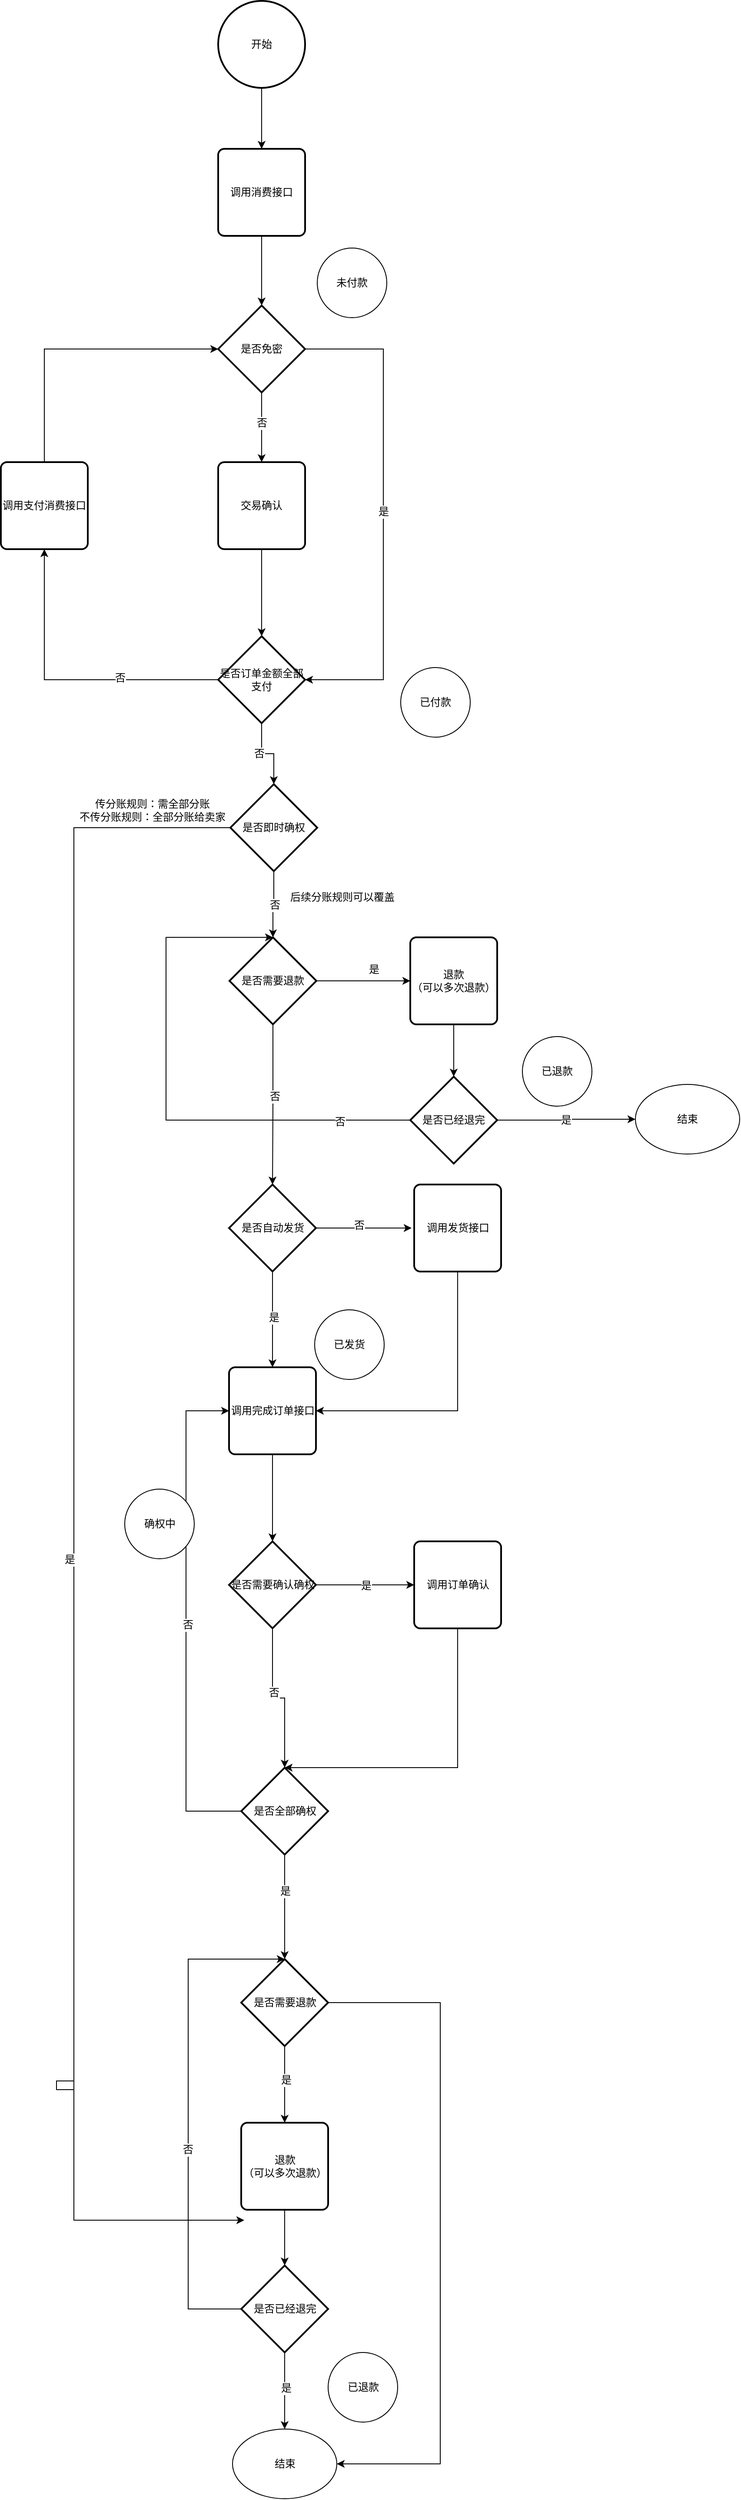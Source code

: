 <mxfile pages="1" version="11.2.8" type="github"><diagram id="ovY-8ms0-T5zAEjetwjA" name="Page-1"><mxGraphModel dx="2013" dy="565" grid="1" gridSize="10" guides="1" tooltips="1" connect="1" arrows="1" fold="1" page="1" pageScale="1" pageWidth="827" pageHeight="1169" math="0" shadow="0"><root><mxCell id="0"/><mxCell id="1" parent="0"/><mxCell id="IKBhhNESWlQIOQeT9uGv-4" style="edgeStyle=orthogonalEdgeStyle;rounded=0;orthogonalLoop=1;jettySize=auto;html=1;entryX=0.5;entryY=0;entryDx=0;entryDy=0;" parent="1" source="IKBhhNESWlQIOQeT9uGv-1" target="IKBhhNESWlQIOQeT9uGv-2" edge="1"><mxGeometry relative="1" as="geometry"/></mxCell><mxCell id="IKBhhNESWlQIOQeT9uGv-1" value="开始" style="strokeWidth=2;html=1;shape=mxgraph.flowchart.start_2;whiteSpace=wrap;" parent="1" vertex="1"><mxGeometry x="100" y="20" width="100" height="100" as="geometry"/></mxCell><mxCell id="IKBhhNESWlQIOQeT9uGv-5" style="edgeStyle=orthogonalEdgeStyle;rounded=0;orthogonalLoop=1;jettySize=auto;html=1;entryX=0.5;entryY=0;entryDx=0;entryDy=0;entryPerimeter=0;" parent="1" source="IKBhhNESWlQIOQeT9uGv-2" target="IKBhhNESWlQIOQeT9uGv-3" edge="1"><mxGeometry relative="1" as="geometry"/></mxCell><mxCell id="IKBhhNESWlQIOQeT9uGv-2" value="调用消费接口" style="rounded=1;whiteSpace=wrap;html=1;absoluteArcSize=1;arcSize=14;strokeWidth=2;" parent="1" vertex="1"><mxGeometry x="100" y="190" width="100" height="100" as="geometry"/></mxCell><mxCell id="IKBhhNESWlQIOQeT9uGv-7" style="edgeStyle=orthogonalEdgeStyle;rounded=0;orthogonalLoop=1;jettySize=auto;html=1;" parent="1" source="IKBhhNESWlQIOQeT9uGv-3" target="IKBhhNESWlQIOQeT9uGv-6" edge="1"><mxGeometry relative="1" as="geometry"/></mxCell><mxCell id="IKBhhNESWlQIOQeT9uGv-8" value="否" style="text;html=1;resizable=0;points=[];align=center;verticalAlign=middle;labelBackgroundColor=#ffffff;" parent="IKBhhNESWlQIOQeT9uGv-7" vertex="1" connectable="0"><mxGeometry x="-0.125" relative="1" as="geometry"><mxPoint as="offset"/></mxGeometry></mxCell><mxCell id="IKBhhNESWlQIOQeT9uGv-32" style="edgeStyle=orthogonalEdgeStyle;rounded=0;orthogonalLoop=1;jettySize=auto;html=1;entryX=1;entryY=0.5;entryDx=0;entryDy=0;entryPerimeter=0;" parent="1" source="IKBhhNESWlQIOQeT9uGv-3" target="IKBhhNESWlQIOQeT9uGv-9" edge="1"><mxGeometry relative="1" as="geometry"><Array as="points"><mxPoint x="290" y="420"/><mxPoint x="290" y="800"/></Array></mxGeometry></mxCell><mxCell id="IKBhhNESWlQIOQeT9uGv-34" value="是" style="text;html=1;resizable=0;points=[];align=center;verticalAlign=middle;labelBackgroundColor=#ffffff;" parent="IKBhhNESWlQIOQeT9uGv-32" vertex="1" connectable="0"><mxGeometry x="-0.011" relative="1" as="geometry"><mxPoint as="offset"/></mxGeometry></mxCell><mxCell id="IKBhhNESWlQIOQeT9uGv-3" value="是否免密" style="strokeWidth=2;html=1;shape=mxgraph.flowchart.decision;whiteSpace=wrap;" parent="1" vertex="1"><mxGeometry x="100" y="370" width="100" height="100" as="geometry"/></mxCell><mxCell id="IKBhhNESWlQIOQeT9uGv-10" style="edgeStyle=orthogonalEdgeStyle;rounded=0;orthogonalLoop=1;jettySize=auto;html=1;" parent="1" source="IKBhhNESWlQIOQeT9uGv-6" target="IKBhhNESWlQIOQeT9uGv-9" edge="1"><mxGeometry relative="1" as="geometry"/></mxCell><mxCell id="IKBhhNESWlQIOQeT9uGv-6" value="交易确认" style="rounded=1;whiteSpace=wrap;html=1;absoluteArcSize=1;arcSize=14;strokeWidth=2;" parent="1" vertex="1"><mxGeometry x="100" y="550" width="100" height="100" as="geometry"/></mxCell><mxCell id="IKBhhNESWlQIOQeT9uGv-12" style="edgeStyle=orthogonalEdgeStyle;rounded=0;orthogonalLoop=1;jettySize=auto;html=1;" parent="1" source="IKBhhNESWlQIOQeT9uGv-9" target="IKBhhNESWlQIOQeT9uGv-11" edge="1"><mxGeometry relative="1" as="geometry"/></mxCell><mxCell id="IKBhhNESWlQIOQeT9uGv-14" value="否" style="text;html=1;resizable=0;points=[];align=center;verticalAlign=middle;labelBackgroundColor=#ffffff;" parent="IKBhhNESWlQIOQeT9uGv-12" vertex="1" connectable="0"><mxGeometry x="-0.352" y="-2" relative="1" as="geometry"><mxPoint as="offset"/></mxGeometry></mxCell><mxCell id="4Zq7dmjU6urjKig2_sal-65" style="edgeStyle=orthogonalEdgeStyle;rounded=0;orthogonalLoop=1;jettySize=auto;html=1;entryX=0.5;entryY=0;entryDx=0;entryDy=0;entryPerimeter=0;" edge="1" parent="1" source="IKBhhNESWlQIOQeT9uGv-9" target="IKBhhNESWlQIOQeT9uGv-16"><mxGeometry relative="1" as="geometry"/></mxCell><mxCell id="4Zq7dmjU6urjKig2_sal-66" value="否" style="text;html=1;resizable=0;points=[];align=center;verticalAlign=middle;labelBackgroundColor=#ffffff;" vertex="1" connectable="0" parent="4Zq7dmjU6urjKig2_sal-65"><mxGeometry x="-0.179" y="-3" relative="1" as="geometry"><mxPoint as="offset"/></mxGeometry></mxCell><mxCell id="IKBhhNESWlQIOQeT9uGv-9" value="是否订单金额全部支付" style="strokeWidth=2;html=1;shape=mxgraph.flowchart.decision;whiteSpace=wrap;" parent="1" vertex="1"><mxGeometry x="100" y="750" width="100" height="100" as="geometry"/></mxCell><mxCell id="IKBhhNESWlQIOQeT9uGv-13" style="edgeStyle=orthogonalEdgeStyle;rounded=0;orthogonalLoop=1;jettySize=auto;html=1;entryX=0;entryY=0.5;entryDx=0;entryDy=0;entryPerimeter=0;exitX=0.5;exitY=0;exitDx=0;exitDy=0;" parent="1" source="IKBhhNESWlQIOQeT9uGv-11" target="IKBhhNESWlQIOQeT9uGv-3" edge="1"><mxGeometry relative="1" as="geometry"><Array as="points"><mxPoint x="-100" y="420"/></Array></mxGeometry></mxCell><mxCell id="IKBhhNESWlQIOQeT9uGv-11" value="调用支付消费接口" style="rounded=1;whiteSpace=wrap;html=1;absoluteArcSize=1;arcSize=14;strokeWidth=2;" parent="1" vertex="1"><mxGeometry x="-150" y="550" width="100" height="100" as="geometry"/></mxCell><mxCell id="IKBhhNESWlQIOQeT9uGv-35" style="edgeStyle=orthogonalEdgeStyle;rounded=0;orthogonalLoop=1;jettySize=auto;html=1;" parent="1" source="IKBhhNESWlQIOQeT9uGv-16" edge="1"><mxGeometry relative="1" as="geometry"><mxPoint x="130" y="2570" as="targetPoint"/><Array as="points"><mxPoint x="-66" y="970"/><mxPoint x="-66" y="2420"/><mxPoint x="-86" y="2420"/><mxPoint x="-86" y="2410"/><mxPoint x="-66" y="2410"/><mxPoint x="-66" y="2570"/></Array></mxGeometry></mxCell><mxCell id="IKBhhNESWlQIOQeT9uGv-36" value="是" style="text;html=1;resizable=0;points=[];align=center;verticalAlign=middle;labelBackgroundColor=#ffffff;" parent="IKBhhNESWlQIOQeT9uGv-35" vertex="1" connectable="0"><mxGeometry x="0.249" y="-1" relative="1" as="geometry"><mxPoint x="-4.5" y="-251" as="offset"/></mxGeometry></mxCell><mxCell id="4Zq7dmjU6urjKig2_sal-68" style="edgeStyle=orthogonalEdgeStyle;rounded=0;orthogonalLoop=1;jettySize=auto;html=1;entryX=0.5;entryY=0;entryDx=0;entryDy=0;entryPerimeter=0;" edge="1" parent="1" source="IKBhhNESWlQIOQeT9uGv-16" target="4Zq7dmjU6urjKig2_sal-29"><mxGeometry relative="1" as="geometry"/></mxCell><mxCell id="4Zq7dmjU6urjKig2_sal-69" value="否" style="text;html=1;resizable=0;points=[];align=center;verticalAlign=middle;labelBackgroundColor=#ffffff;" vertex="1" connectable="0" parent="4Zq7dmjU6urjKig2_sal-68"><mxGeometry x="0.025" y="2" relative="1" as="geometry"><mxPoint as="offset"/></mxGeometry></mxCell><mxCell id="IKBhhNESWlQIOQeT9uGv-16" value="是否即时确权" style="strokeWidth=2;html=1;shape=mxgraph.flowchart.decision;whiteSpace=wrap;" parent="1" vertex="1"><mxGeometry x="114" y="920" width="100" height="100" as="geometry"/></mxCell><mxCell id="IKBhhNESWlQIOQeT9uGv-31" style="edgeStyle=orthogonalEdgeStyle;rounded=0;orthogonalLoop=1;jettySize=auto;html=1;entryX=1;entryY=0.5;entryDx=0;entryDy=0;" parent="1" source="IKBhhNESWlQIOQeT9uGv-19" target="IKBhhNESWlQIOQeT9uGv-27" edge="1"><mxGeometry relative="1" as="geometry"><Array as="points"><mxPoint x="375.5" y="1640"/></Array></mxGeometry></mxCell><mxCell id="IKBhhNESWlQIOQeT9uGv-19" value="调用发货接口" style="rounded=1;whiteSpace=wrap;html=1;absoluteArcSize=1;arcSize=14;strokeWidth=2;" parent="1" vertex="1"><mxGeometry x="325.5" y="1380" width="100" height="100" as="geometry"/></mxCell><mxCell id="IKBhhNESWlQIOQeT9uGv-23" style="edgeStyle=orthogonalEdgeStyle;rounded=0;orthogonalLoop=1;jettySize=auto;html=1;" parent="1" source="IKBhhNESWlQIOQeT9uGv-20" edge="1"><mxGeometry relative="1" as="geometry"><mxPoint x="322.5" y="1430" as="targetPoint"/></mxGeometry></mxCell><mxCell id="IKBhhNESWlQIOQeT9uGv-26" value="否" style="text;html=1;resizable=0;points=[];align=center;verticalAlign=middle;labelBackgroundColor=#ffffff;" parent="IKBhhNESWlQIOQeT9uGv-23" vertex="1" connectable="0"><mxGeometry x="-0.109" y="3" relative="1" as="geometry"><mxPoint as="offset"/></mxGeometry></mxCell><mxCell id="IKBhhNESWlQIOQeT9uGv-28" style="edgeStyle=orthogonalEdgeStyle;rounded=0;orthogonalLoop=1;jettySize=auto;html=1;entryX=0.5;entryY=0;entryDx=0;entryDy=0;" parent="1" source="IKBhhNESWlQIOQeT9uGv-20" target="IKBhhNESWlQIOQeT9uGv-27" edge="1"><mxGeometry relative="1" as="geometry"/></mxCell><mxCell id="IKBhhNESWlQIOQeT9uGv-37" value="是" style="text;html=1;resizable=0;points=[];align=center;verticalAlign=middle;labelBackgroundColor=#ffffff;" parent="IKBhhNESWlQIOQeT9uGv-28" vertex="1" connectable="0"><mxGeometry x="-0.036" y="1" relative="1" as="geometry"><mxPoint as="offset"/></mxGeometry></mxCell><mxCell id="IKBhhNESWlQIOQeT9uGv-20" value="是否自动发货" style="strokeWidth=2;html=1;shape=mxgraph.flowchart.decision;whiteSpace=wrap;" parent="1" vertex="1"><mxGeometry x="112.5" y="1380" width="100" height="100" as="geometry"/></mxCell><mxCell id="IKBhhNESWlQIOQeT9uGv-30" style="edgeStyle=orthogonalEdgeStyle;rounded=0;orthogonalLoop=1;jettySize=auto;html=1;entryX=0.5;entryY=0;entryDx=0;entryDy=0;" parent="1" source="IKBhhNESWlQIOQeT9uGv-27" edge="1"><mxGeometry relative="1" as="geometry"><mxPoint x="162.5" y="1790" as="targetPoint"/></mxGeometry></mxCell><mxCell id="IKBhhNESWlQIOQeT9uGv-27" value="调用完成订单接口" style="rounded=1;whiteSpace=wrap;html=1;absoluteArcSize=1;arcSize=14;strokeWidth=2;" parent="1" vertex="1"><mxGeometry x="112.5" y="1590" width="100" height="100" as="geometry"/></mxCell><mxCell id="_iNUti4SBnwceAp4lG7E-4" style="edgeStyle=orthogonalEdgeStyle;rounded=0;orthogonalLoop=1;jettySize=auto;html=1;entryX=0;entryY=0.5;entryDx=0;entryDy=0;" parent="1" source="_iNUti4SBnwceAp4lG7E-2" target="_iNUti4SBnwceAp4lG7E-3" edge="1"><mxGeometry relative="1" as="geometry"/></mxCell><mxCell id="_iNUti4SBnwceAp4lG7E-9" value="是" style="text;html=1;resizable=0;points=[];align=center;verticalAlign=middle;labelBackgroundColor=#ffffff;" parent="_iNUti4SBnwceAp4lG7E-4" vertex="1" connectable="0"><mxGeometry x="0.009" y="-1" relative="1" as="geometry"><mxPoint as="offset"/></mxGeometry></mxCell><mxCell id="_iNUti4SBnwceAp4lG7E-5" style="edgeStyle=orthogonalEdgeStyle;rounded=0;orthogonalLoop=1;jettySize=auto;html=1;entryX=0.5;entryY=0;entryDx=0;entryDy=0;entryPerimeter=0;" parent="1" source="_iNUti4SBnwceAp4lG7E-2" target="4Zq7dmjU6urjKig2_sal-7" edge="1"><mxGeometry relative="1" as="geometry"><mxPoint x="176.5" y="2044" as="targetPoint"/></mxGeometry></mxCell><mxCell id="_iNUti4SBnwceAp4lG7E-8" value="否" style="text;html=1;resizable=0;points=[];align=center;verticalAlign=middle;labelBackgroundColor=#ffffff;" parent="_iNUti4SBnwceAp4lG7E-5" vertex="1" connectable="0"><mxGeometry x="-0.157" y="1" relative="1" as="geometry"><mxPoint as="offset"/></mxGeometry></mxCell><mxCell id="_iNUti4SBnwceAp4lG7E-2" value="是否需要确认确权" style="strokeWidth=2;html=1;shape=mxgraph.flowchart.decision;whiteSpace=wrap;" parent="1" vertex="1"><mxGeometry x="112.5" y="1790" width="100" height="100" as="geometry"/></mxCell><mxCell id="_iNUti4SBnwceAp4lG7E-6" style="edgeStyle=orthogonalEdgeStyle;rounded=0;orthogonalLoop=1;jettySize=auto;html=1;entryX=0.5;entryY=0;entryDx=0;entryDy=0;entryPerimeter=0;" parent="1" source="_iNUti4SBnwceAp4lG7E-3" target="4Zq7dmjU6urjKig2_sal-7" edge="1"><mxGeometry relative="1" as="geometry"><Array as="points"><mxPoint x="375.5" y="2050"/></Array><mxPoint x="226.5" y="2074" as="targetPoint"/></mxGeometry></mxCell><mxCell id="_iNUti4SBnwceAp4lG7E-3" value="调用订单确认" style="rounded=1;whiteSpace=wrap;html=1;absoluteArcSize=1;arcSize=14;strokeWidth=2;" parent="1" vertex="1"><mxGeometry x="325.5" y="1790" width="100" height="100" as="geometry"/></mxCell><mxCell id="4Zq7dmjU6urjKig2_sal-1" value="已付款" style="ellipse;whiteSpace=wrap;html=1;aspect=fixed;" vertex="1" parent="1"><mxGeometry x="310" y="786" width="80" height="80" as="geometry"/></mxCell><mxCell id="4Zq7dmjU6urjKig2_sal-2" value="未付款" style="ellipse;whiteSpace=wrap;html=1;aspect=fixed;" vertex="1" parent="1"><mxGeometry x="214" y="304" width="80" height="80" as="geometry"/></mxCell><mxCell id="4Zq7dmjU6urjKig2_sal-3" value="传分账规则：需全部分账&lt;br&gt;不传分账规则：全部分账给卖家" style="text;html=1;strokeColor=none;fillColor=none;align=center;verticalAlign=middle;whiteSpace=wrap;rounded=0;" vertex="1" parent="1"><mxGeometry x="-65" y="940" width="179" height="20" as="geometry"/></mxCell><mxCell id="4Zq7dmjU6urjKig2_sal-6" value="后续分账规则可以覆盖" style="text;html=1;resizable=0;points=[];autosize=1;align=left;verticalAlign=top;spacingTop=-4;" vertex="1" parent="1"><mxGeometry x="181" y="1040" width="140" height="20" as="geometry"/></mxCell><mxCell id="4Zq7dmjU6urjKig2_sal-8" style="edgeStyle=orthogonalEdgeStyle;rounded=0;orthogonalLoop=1;jettySize=auto;html=1;entryX=0;entryY=0.5;entryDx=0;entryDy=0;" edge="1" parent="1" source="4Zq7dmjU6urjKig2_sal-7" target="IKBhhNESWlQIOQeT9uGv-27"><mxGeometry relative="1" as="geometry"><Array as="points"><mxPoint x="63" y="2100"/><mxPoint x="63" y="1640"/></Array></mxGeometry></mxCell><mxCell id="4Zq7dmjU6urjKig2_sal-12" value="否" style="text;html=1;resizable=0;points=[];align=center;verticalAlign=middle;labelBackgroundColor=#ffffff;" vertex="1" connectable="0" parent="4Zq7dmjU6urjKig2_sal-8"><mxGeometry x="-0.029" y="-2" relative="1" as="geometry"><mxPoint as="offset"/></mxGeometry></mxCell><mxCell id="4Zq7dmjU6urjKig2_sal-16" style="edgeStyle=orthogonalEdgeStyle;rounded=0;orthogonalLoop=1;jettySize=auto;html=1;entryX=0.5;entryY=0;entryDx=0;entryDy=0;entryPerimeter=0;" edge="1" parent="1" source="4Zq7dmjU6urjKig2_sal-7" target="4Zq7dmjU6urjKig2_sal-20"><mxGeometry relative="1" as="geometry"><mxPoint x="176.5" y="2310" as="targetPoint"/></mxGeometry></mxCell><mxCell id="4Zq7dmjU6urjKig2_sal-17" value="是" style="text;html=1;resizable=0;points=[];align=center;verticalAlign=middle;labelBackgroundColor=#ffffff;" vertex="1" connectable="0" parent="4Zq7dmjU6urjKig2_sal-16"><mxGeometry x="-0.3" relative="1" as="geometry"><mxPoint as="offset"/></mxGeometry></mxCell><mxCell id="4Zq7dmjU6urjKig2_sal-7" value="是否全部确权" style="strokeWidth=2;html=1;shape=mxgraph.flowchart.decision;whiteSpace=wrap;" vertex="1" parent="1"><mxGeometry x="126.5" y="2050" width="100" height="100" as="geometry"/></mxCell><mxCell id="4Zq7dmjU6urjKig2_sal-9" value="已发货" style="ellipse;whiteSpace=wrap;html=1;aspect=fixed;" vertex="1" parent="1"><mxGeometry x="211" y="1524" width="80" height="80" as="geometry"/></mxCell><mxCell id="4Zq7dmjU6urjKig2_sal-13" value="确权中" style="ellipse;whiteSpace=wrap;html=1;aspect=fixed;" vertex="1" parent="1"><mxGeometry x="-7.5" y="1730" width="80" height="80" as="geometry"/></mxCell><mxCell id="4Zq7dmjU6urjKig2_sal-64" style="edgeStyle=orthogonalEdgeStyle;rounded=0;orthogonalLoop=1;jettySize=auto;html=1;entryX=0.5;entryY=0;entryDx=0;entryDy=0;entryPerimeter=0;" edge="1" parent="1" source="4Zq7dmjU6urjKig2_sal-15" target="4Zq7dmjU6urjKig2_sal-58"><mxGeometry relative="1" as="geometry"/></mxCell><mxCell id="4Zq7dmjU6urjKig2_sal-15" value="退款&lt;br&gt;（可以多次退款）" style="rounded=1;whiteSpace=wrap;html=1;absoluteArcSize=1;arcSize=14;strokeWidth=2;" vertex="1" parent="1"><mxGeometry x="126.5" y="2458" width="100" height="100" as="geometry"/></mxCell><mxCell id="4Zq7dmjU6urjKig2_sal-18" value="已退款" style="ellipse;whiteSpace=wrap;html=1;aspect=fixed;" vertex="1" parent="1"><mxGeometry x="226.5" y="2722" width="80" height="80" as="geometry"/></mxCell><mxCell id="4Zq7dmjU6urjKig2_sal-21" style="edgeStyle=orthogonalEdgeStyle;rounded=0;orthogonalLoop=1;jettySize=auto;html=1;entryX=0.5;entryY=0;entryDx=0;entryDy=0;" edge="1" parent="1" source="4Zq7dmjU6urjKig2_sal-20" target="4Zq7dmjU6urjKig2_sal-15"><mxGeometry relative="1" as="geometry"/></mxCell><mxCell id="4Zq7dmjU6urjKig2_sal-22" value="是" style="text;html=1;resizable=0;points=[];align=center;verticalAlign=middle;labelBackgroundColor=#ffffff;" vertex="1" connectable="0" parent="4Zq7dmjU6urjKig2_sal-21"><mxGeometry x="-0.114" y="1" relative="1" as="geometry"><mxPoint as="offset"/></mxGeometry></mxCell><mxCell id="4Zq7dmjU6urjKig2_sal-63" style="edgeStyle=orthogonalEdgeStyle;rounded=0;orthogonalLoop=1;jettySize=auto;html=1;entryX=1;entryY=0.5;entryDx=0;entryDy=0;" edge="1" parent="1" source="4Zq7dmjU6urjKig2_sal-20" target="4Zq7dmjU6urjKig2_sal-24"><mxGeometry relative="1" as="geometry"><Array as="points"><mxPoint x="355.5" y="2320"/><mxPoint x="355.5" y="2850"/></Array></mxGeometry></mxCell><mxCell id="4Zq7dmjU6urjKig2_sal-20" value="是否需要退款" style="strokeWidth=2;html=1;shape=mxgraph.flowchart.decision;whiteSpace=wrap;" vertex="1" parent="1"><mxGeometry x="126.5" y="2270" width="100" height="100" as="geometry"/></mxCell><mxCell id="4Zq7dmjU6urjKig2_sal-24" value="结束" style="ellipse;whiteSpace=wrap;html=1;" vertex="1" parent="1"><mxGeometry x="116.5" y="2810" width="120" height="80" as="geometry"/></mxCell><mxCell id="4Zq7dmjU6urjKig2_sal-37" style="edgeStyle=orthogonalEdgeStyle;rounded=0;orthogonalLoop=1;jettySize=auto;html=1;entryX=0;entryY=0.5;entryDx=0;entryDy=0;entryPerimeter=0;" edge="1" parent="1" source="4Zq7dmjU6urjKig2_sal-29"><mxGeometry relative="1" as="geometry"><mxPoint x="321" y="1146" as="targetPoint"/></mxGeometry></mxCell><mxCell id="4Zq7dmjU6urjKig2_sal-38" value="是" style="text;html=1;resizable=0;points=[];align=center;verticalAlign=middle;labelBackgroundColor=#ffffff;" vertex="1" connectable="0" parent="4Zq7dmjU6urjKig2_sal-37"><mxGeometry x="0.355" y="7" relative="1" as="geometry"><mxPoint x="-7" y="-7" as="offset"/></mxGeometry></mxCell><mxCell id="4Zq7dmjU6urjKig2_sal-70" style="edgeStyle=orthogonalEdgeStyle;rounded=0;orthogonalLoop=1;jettySize=auto;html=1;" edge="1" parent="1" source="4Zq7dmjU6urjKig2_sal-29" target="IKBhhNESWlQIOQeT9uGv-20"><mxGeometry relative="1" as="geometry"/></mxCell><mxCell id="4Zq7dmjU6urjKig2_sal-71" value="否" style="text;html=1;resizable=0;points=[];align=center;verticalAlign=middle;labelBackgroundColor=#ffffff;" vertex="1" connectable="0" parent="4Zq7dmjU6urjKig2_sal-70"><mxGeometry y="9" relative="1" as="geometry"><mxPoint x="-7" y="-9" as="offset"/></mxGeometry></mxCell><mxCell id="4Zq7dmjU6urjKig2_sal-29" value="是否需要退款" style="strokeWidth=2;html=1;shape=mxgraph.flowchart.decision;whiteSpace=wrap;" vertex="1" parent="1"><mxGeometry x="113" y="1096" width="100" height="100" as="geometry"/></mxCell><mxCell id="4Zq7dmjU6urjKig2_sal-53" style="edgeStyle=orthogonalEdgeStyle;rounded=0;orthogonalLoop=1;jettySize=auto;html=1;" edge="1" parent="1" source="4Zq7dmjU6urjKig2_sal-32" target="4Zq7dmjU6urjKig2_sal-50"><mxGeometry relative="1" as="geometry"/></mxCell><mxCell id="4Zq7dmjU6urjKig2_sal-32" value="退款&lt;br&gt;（可以多次退款）" style="rounded=1;whiteSpace=wrap;html=1;absoluteArcSize=1;arcSize=14;strokeWidth=2;" vertex="1" parent="1"><mxGeometry x="321" y="1096" width="100" height="100" as="geometry"/></mxCell><mxCell id="4Zq7dmjU6urjKig2_sal-43" value="结束" style="ellipse;whiteSpace=wrap;html=1;" vertex="1" parent="1"><mxGeometry x="580" y="1265" width="120" height="80" as="geometry"/></mxCell><mxCell id="4Zq7dmjU6urjKig2_sal-52" style="edgeStyle=orthogonalEdgeStyle;rounded=0;orthogonalLoop=1;jettySize=auto;html=1;entryX=0;entryY=0.5;entryDx=0;entryDy=0;" edge="1" parent="1" source="4Zq7dmjU6urjKig2_sal-50" target="4Zq7dmjU6urjKig2_sal-43"><mxGeometry relative="1" as="geometry"/></mxCell><mxCell id="4Zq7dmjU6urjKig2_sal-54" value="是" style="text;html=1;resizable=0;points=[];align=center;verticalAlign=middle;labelBackgroundColor=#ffffff;" vertex="1" connectable="0" parent="4Zq7dmjU6urjKig2_sal-52"><mxGeometry x="-0.011" relative="1" as="geometry"><mxPoint as="offset"/></mxGeometry></mxCell><mxCell id="4Zq7dmjU6urjKig2_sal-55" style="edgeStyle=orthogonalEdgeStyle;rounded=0;orthogonalLoop=1;jettySize=auto;html=1;entryX=0.5;entryY=0;entryDx=0;entryDy=0;entryPerimeter=0;" edge="1" parent="1" source="4Zq7dmjU6urjKig2_sal-50" target="4Zq7dmjU6urjKig2_sal-29"><mxGeometry relative="1" as="geometry"><Array as="points"><mxPoint x="40" y="1306"/><mxPoint x="40" y="1096"/></Array></mxGeometry></mxCell><mxCell id="4Zq7dmjU6urjKig2_sal-56" value="否" style="text;html=1;resizable=0;points=[];align=center;verticalAlign=middle;labelBackgroundColor=#ffffff;" vertex="1" connectable="0" parent="4Zq7dmjU6urjKig2_sal-55"><mxGeometry x="-0.736" y="2" relative="1" as="geometry"><mxPoint as="offset"/></mxGeometry></mxCell><mxCell id="4Zq7dmjU6urjKig2_sal-50" value="是否已经退完" style="strokeWidth=2;html=1;shape=mxgraph.flowchart.decision;whiteSpace=wrap;" vertex="1" parent="1"><mxGeometry x="321" y="1256" width="100" height="100" as="geometry"/></mxCell><mxCell id="4Zq7dmjU6urjKig2_sal-57" value="已退款" style="ellipse;whiteSpace=wrap;html=1;aspect=fixed;" vertex="1" parent="1"><mxGeometry x="450" y="1210" width="80" height="80" as="geometry"/></mxCell><mxCell id="4Zq7dmjU6urjKig2_sal-59" style="edgeStyle=orthogonalEdgeStyle;rounded=0;orthogonalLoop=1;jettySize=auto;html=1;entryX=0.5;entryY=0;entryDx=0;entryDy=0;entryPerimeter=0;" edge="1" parent="1" source="4Zq7dmjU6urjKig2_sal-58" target="4Zq7dmjU6urjKig2_sal-20"><mxGeometry relative="1" as="geometry"><Array as="points"><mxPoint x="65.5" y="2672"/><mxPoint x="65.5" y="2270"/></Array></mxGeometry></mxCell><mxCell id="4Zq7dmjU6urjKig2_sal-60" value="否" style="text;html=1;resizable=0;points=[];align=center;verticalAlign=middle;labelBackgroundColor=#ffffff;" vertex="1" connectable="0" parent="4Zq7dmjU6urjKig2_sal-59"><mxGeometry x="-0.15" y="1" relative="1" as="geometry"><mxPoint as="offset"/></mxGeometry></mxCell><mxCell id="4Zq7dmjU6urjKig2_sal-61" style="edgeStyle=orthogonalEdgeStyle;rounded=0;orthogonalLoop=1;jettySize=auto;html=1;entryX=0.5;entryY=0;entryDx=0;entryDy=0;" edge="1" parent="1" source="4Zq7dmjU6urjKig2_sal-58" target="4Zq7dmjU6urjKig2_sal-24"><mxGeometry relative="1" as="geometry"/></mxCell><mxCell id="4Zq7dmjU6urjKig2_sal-62" value="是" style="text;html=1;resizable=0;points=[];align=center;verticalAlign=middle;labelBackgroundColor=#ffffff;" vertex="1" connectable="0" parent="4Zq7dmjU6urjKig2_sal-61"><mxGeometry x="-0.068" y="1" relative="1" as="geometry"><mxPoint as="offset"/></mxGeometry></mxCell><mxCell id="4Zq7dmjU6urjKig2_sal-58" value="是否已经退完" style="strokeWidth=2;html=1;shape=mxgraph.flowchart.decision;whiteSpace=wrap;" vertex="1" parent="1"><mxGeometry x="126.5" y="2622" width="100" height="100" as="geometry"/></mxCell></root></mxGraphModel></diagram></mxfile>